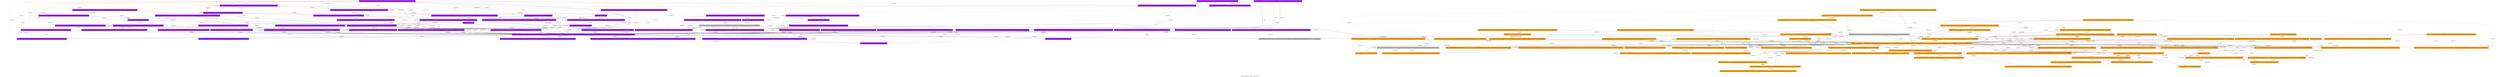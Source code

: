 strict graph "Program Dependency Graph for 'main' function" {
label="Program Dependency Graph for 'main' function";
Node0x55e260539cf0 [fillcolor=purple, label="{  %21 = call i32 @sleep(i32 1), !dbg !113, DBGLOC file ./partitioned/multithreaded/purple/purple_rpc.c line 197 col 9 ENDDBGLOC}", shape="record", side="purple/purple", style=filled];
Node0x55e260539040 [fillcolor=purple, label="{  %18 = getelementptr inbounds \{ i64, i32 \}, \{ i64, i32 \}* %7, i32 0, i32 1, !dbg !111, DBGLOC file ./partitioned/multithreaded/purple/purple_rpc.c line 196 col 19 ENDDBGLOC}", shape="record", side="purple/purple", style=filled];
Node0x55e260539b60 [fillcolor=purple, label="{  %32 = getelementptr inbounds %struct._tag, %struct._tag* %31, i32 0, i32 2, !dbg !124, DBGLOC file ./partitioned/multithreaded/purple/purple_rpc.c line 202 col 22 ENDDBGLOC}", shape="record", side="purple/purple", style=filled];
Node0x55e260538fe0 [fillcolor=purple, label="{  %16 = getelementptr inbounds \{ i64, i32 \}, \{ i64, i32 \}* %7, i32 0, i32 0, !dbg !111, DBGLOC file ./partitioned/multithreaded/purple/purple_rpc.c line 196 col 19 ENDDBGLOC}", shape="record", side="purple/purple", style=filled];
Node0x55e260538b00 [fillcolor=purple, label="{  call void @tag_write(%struct._tag* %3, i32 2, i32 2, i32 1), !dbg !94, DBGLOC file ./partitioned/multithreaded/purple/purple_rpc.c line 175 col 5 ENDDBGLOC}", shape="record", side="purple/purple", style=filled];
Node0x55fbaeed44c0 [fillcolor=orange, label="{  %15 = bitcast %struct._tag* %3 to i8*, !dbg !106, DBGLOC file ./partitioned/multithreaded/orange/orange_rpc.c line 191 col 19 ENDDBGLOC}", shape="record", side="orange/orange", style=filled];
Node0x55fbaeed46a0 [fillcolor=orange, label="{  %32 = getelementptr inbounds %struct._nextrpc_datatype, %struct._nextrpc_datatype* %5, i32 0, i32 1, !dbg !123, DBGLOC file ./partitioned/multithreaded/orange/orange_rpc.c line 210 col 22 ENDDBGLOC}", shape="record", side="orange/orange", style=filled];
Node0x55e260539430 [fillcolor=purple, label="{  br i1 %11, label %22, label %12, !dbg !106, DBGLOC file ./partitioned/multithreaded/purple/purple_rpc.c line 193 col 9 ENDDBGLOC}", shape="record", side="purple/purple", style=filled];
Node0x55fbaeed4f50 [fillcolor=orange, label="{  %33 = load i32, i32* %32, align 1, !dbg !123, DBGLOC file ./partitioned/multithreaded/orange/orange_rpc.c line 210 col 22 ENDDBGLOC}", shape="record", side="orange/orange", style=filled];
Node0x55e260539070 [fillcolor=purple, label="{  store i32 1, i32* @_notify_next_tag.inited, align 4, !dbg !107, DBGLOC file ./partitioned/multithreaded/purple/purple_rpc.c line 194 col 16 ENDDBGLOC}", shape="record", side="purple/purple", style=filled];
Node0x55e260570e20 [fillcolor=purple, label="{GLOBAL_VALUE:@_notify_next_tag.ssocket = internal global i8* null, align 8, !dbg !29, DBGLOC  ENDDBGLOC}", shape="record", side="purple/purple", style=filled];
Node0x55e260539b00 [fillcolor=purple, label="{  %28 = getelementptr inbounds %struct._tag, %struct._tag* %27, i32 0, i32 1, !dbg !120, DBGLOC file ./partitioned/multithreaded/purple/purple_rpc.c line 201 col 22 ENDDBGLOC}", shape="record", side="purple/purple", style=filled];
Node0x55fbaeed4b90 [fillcolor=orange, label="{  store i32 0, i32* %25, align 1, !dbg !115, DBGLOC file ./partitioned/multithreaded/orange/orange_rpc.c line 206 col 12 ENDDBGLOC}", shape="record", side="orange/orange", style=filled];
Node0x55e260538f20 [fillcolor=purple, label="{  %9 = bitcast %struct._okay_datatype* %6 to i8*, !dbg !102, DBGLOC file ./partitioned/multithreaded/purple/purple_rpc.c line 179 col 5 ENDDBGLOC}", shape="record", side="purple/purple", style=filled];
Node0x55fbaeed46d0 [fillcolor=orange, label="{  %36 = getelementptr inbounds %struct._nextrpc_datatype, %struct._nextrpc_datatype* %5, i32 0, i32 2, !dbg !127, DBGLOC file ./partitioned/multithreaded/orange/orange_rpc.c line 211 col 22 ENDDBGLOC}", shape="record", side="orange/orange", style=filled];
Node0x55e260538b90 [fillcolor=purple, label="{  call void @llvm.dbg.declare(metadata %struct._tag* %4, metadata !83, metadata !DIExpression()), !dbg !84, DBGLOC file ./partitioned/multithreaded/purple/purple_rpc.c line 165 col 14 ENDDBGLOC}", shape="record", side="purple/purple", style=filled];
Node0x55e260539750 [fillcolor=purple, label="{  %37 = load i8*, i8** @_notify_next_tag.ssocket, align 8, !dbg !130, DBGLOC file ./partitioned/multithreaded/purple/purple_rpc.c line 211 col 23 ENDDBGLOC}", shape="record", side="purple/purple", style=filled];
Node0x55fbaeed45e0 [fillcolor=orange, label="{  call void @llvm.dbg.declare(metadata %struct._nextrpc_datatype* %5, metadata !81, metadata !DIExpression()), !dbg !104, DBGLOC file ./partitioned/multithreaded/orange/orange_rpc.c line 169 col 22 ENDDBGLOC}", shape="record", side="orange/orange", style=filled];
Node0x55fbaeed4580 [annotation="TAG_NEXTRPC", dbginfo="Name: 5 on line 169 column 5 in file ./partitioned/multithreaded/orange/orange_rpc.c (local)", fillcolor=orange, label="{  %5 = alloca %struct._nextrpc_datatype, align 1, DBGLOC  ENDDBGLOC}", shape="record", side="orange/orange", style=filled];
Node0x55fbaeed4bc0 [fillcolor=orange, label="{  store i32 %29, i32* %31, align 1, !dbg !122, DBGLOC file ./partitioned/multithreaded/orange/orange_rpc.c line 209 col 16 ENDDBGLOC}", shape="record", side="orange/orange", style=filled];
Node0x55fbaeed4520 [fillcolor=orange, label="{  call void @llvm.dbg.declare(metadata %struct._tag* %4, metadata !79, metadata !DIExpression()), !dbg !80, DBGLOC file ./partitioned/multithreaded/orange/orange_rpc.c line 165 col 14 ENDDBGLOC}", shape="record", side="orange/orange", style=filled];
Node0x55e26052e390 [color="blue", fillcolor=purple, label="{FORMAL_OUT: 0 %struct._tag*}", shape="record", side="purple/purple", style=filled];
Node0x55e260538d40 [fillcolor=purple, label="{  %8 = bitcast %struct._nextrpc_datatype* %5 to i8*, !dbg !93, DBGLOC file ./partitioned/multithreaded/purple/purple_rpc.c line 169 col 5 ENDDBGLOC}", shape="record", side="purple/purple", style=filled];
Node0x55fbaeee0be0 [fillcolor=orange, label="{  %31 = getelementptr inbounds %struct._tag, %struct._tag* %30, i32 0, i32 0, !dbg !121, DBGLOC file ./partitioned/multithreaded/orange/orange_rpc.c line 209 col 12 ENDDBGLOC}", shape="record", side="orange/orange", style=filled];
Node0x55fbaeed4610 [fillcolor=orange, label="{  %8 = bitcast %struct._nextrpc_datatype* %5 to i8*, !dbg !89, DBGLOC file ./partitioned/multithreaded/orange/orange_rpc.c line 169 col 5 ENDDBGLOC}", shape="record", side="orange/orange", style=filled];
Node0x55e260538b30 [fillcolor=purple, label="{  %4 = alloca %struct._tag, align 1, DBGLOC  ENDDBGLOC}", shape="record", side="purple/purple", style=filled];
Node0x55e260539010 [fillcolor=purple, label="{  %10 = load i32, i32* @_notify_next_tag.inited, align 4, !dbg !104, DBGLOC file ./partitioned/multithreaded/purple/purple_rpc.c line 193 col 10 ENDDBGLOC}", shape="record", side="purple/purple", style=filled];
Node0x55fbaeee1d90 [color="blue", fillcolor=orange, label="{FORMAL_IN: 0 %struct._tag*}", shape="record", side="orange/orange", style=filled];
Node0x55fbaeed4460 [fillcolor=orange, label="{  call void @tag_write(%struct._tag* %3, i32 2, i32 2, i32 1), !dbg !98, DBGLOC file ./partitioned/multithreaded/orange/orange_rpc.c line 180 col 5 ENDDBGLOC}", shape="record", side="orange/orange", style=filled];
Node0x55e2605710a0 [fillcolor=purple, label="{GLOBAL_VALUE:@_notify_next_tag.psocket = internal global i8* null, align 8, !dbg !26, DBGLOC  ENDDBGLOC}", shape="record", side="purple/purple", style=filled];
Node0x55e2605398d0 [fillcolor=purple, label="{  call void @llvm.memcpy.p0i8.p0i8.i64(i8* align 1 %14, i8* align 1 %15, i64 12, i1 false), !dbg !111, DBGLOC file ./partitioned/multithreaded/purple/purple_rpc.c line 196 col 19 ENDDBGLOC}", shape="record", side="purple/purple", style=filled];
Node0x55e260539690 [fillcolor=purple, label="{  %19 = load i32, i32* %18, align 1, !dbg !111, DBGLOC file ./partitioned/multithreaded/purple/purple_rpc.c line 196 col 19 ENDDBGLOC}", shape="record", side="purple/purple", style=filled];
Node0x55e260538f80 [fillcolor=purple, label="{  %38 = bitcast %struct._okay_datatype* %6 to i8*, !dbg !131, DBGLOC file ./partitioned/multithreaded/purple/purple_rpc.c line 211 col 32 ENDDBGLOC}", shape="record", side="purple/purple", style=filled];
Node0x55e260538e90 [fillcolor=purple, label="{  %36 = bitcast %struct._nextrpc_datatype* %5 to i8*, !dbg !128, DBGLOC file ./partitioned/multithreaded/purple/purple_rpc.c line 210 col 28 ENDDBGLOC}", shape="record", side="purple/purple", style=filled];
Node0x55e2605393d0 [fillcolor=purple, label="{  store i32 %29, i32* %30, align 1, !dbg !122, DBGLOC file ./partitioned/multithreaded/purple/purple_rpc.c line 201 col 13 ENDDBGLOC}", shape="record", side="purple/purple", style=filled];
Node0x55fbaeed4ef0 [fillcolor=orange, label="{  %26 = load i8*, i8** @_handle_nextrpc.psocket, align 8, !dbg !116, DBGLOC file ./partitioned/multithreaded/orange/orange_rpc.c line 207 col 19 ENDDBGLOC}", shape="record", side="orange/orange", style=filled];
Node0x55fbaeed4430 [fillcolor=orange, label="{  call void @llvm.dbg.declare(metadata %struct._tag* %3, metadata !77, metadata !DIExpression()), !dbg !78, DBGLOC file ./partitioned/multithreaded/orange/orange_rpc.c line 164 col 14 ENDDBGLOC}", shape="record", side="orange/orange", style=filled];
Node0x55fbaeeeee90 [fillcolor=orange, label="{GLOBAL_VALUE:@_handle_nextrpc.psocket = internal global i8* null, align 8, !dbg !26, DBGLOC  ENDDBGLOC}", shape="record", side="orange/orange", style=filled];
Node0x55e26053a440 [fillcolor=purple, label="{  ret void, !dbg !133, DBGLOC file ./partitioned/multithreaded/purple/purple_rpc.c line 214 col 1 ENDDBGLOC}", shape="record", side="purple/purple", style=filled];
Node0x55fbaeed4700 [annotation="TAG_OKAY", dbginfo="Name: 6 on line 174 column 5 in file ./partitioned/multithreaded/orange/orange_rpc.c (local)", fillcolor=orange, label="{  %6 = alloca %struct._okay_datatype, align 1, DBGLOC  ENDDBGLOC}", shape="record", side="orange/orange", style=filled];
Node0x55fbaeed4ec0 [fillcolor=orange, label="{  %19 = load i32, i32* %18, align 1, !dbg !106, DBGLOC file ./partitioned/multithreaded/orange/orange_rpc.c line 191 col 19 ENDDBGLOC}", shape="record", side="orange/orange", style=filled];
Node0x55fbaeeec5f0 [fillcolor=orange, label="{  call void @_handle_nextrpc(%struct._tag* %5), !dbg !64, DBGLOC file ./partitioned/multithreaded/orange/orange_rpc.c line 336 col 1 ENDDBGLOC}", shape="record", side="orange/orange", style=filled];
Node0x55fbaeed50c0 [fillcolor=orange, label="{  %13 = call i8* @xdc_pub_socket(), !dbg !104, DBGLOC file ./partitioned/multithreaded/orange/orange_rpc.c line 190 col 19 ENDDBGLOC}", shape="record", side="orange/orange", style=filled];
Node0x55e26052dab0 [fillcolor=purple, label="{  store %struct._tag* %0, %struct._tag** %2, align 8, DBGLOC  ENDDBGLOC}", shape="record", side="purple/purple", style=filled];
Node0x55e2605392b0 [fillcolor=purple, label="{  store i8* %13, i8** @_notify_next_tag.psocket, align 8, !dbg !110, DBGLOC file ./partitioned/multithreaded/purple/purple_rpc.c line 195 col 17 ENDDBGLOC}", shape="record", side="purple/purple", style=filled];
Node0x55e260538980 [fillcolor=purple, label="{  %27 = load %struct._tag*, %struct._tag** %2, align 8, !dbg !119, DBGLOC file ./partitioned/multithreaded/purple/purple_rpc.c line 201 col 15 ENDDBGLOC}", shape="record", side="purple/purple", style=filled];
Node0x55fbaeed4aa0 [fillcolor=orange, label="{  store i8* %13, i8** @_handle_nextrpc.psocket, align 8, !dbg !105, DBGLOC file ./partitioned/multithreaded/orange/orange_rpc.c line 190 col 17 ENDDBGLOC}", shape="record", side="orange/orange", style=filled];
Node0x55fbaeeeb750 [fillcolor=orange, label="{GLOBAL_VALUE:@_handle_nextrpc.inited = internal global i32 0, align 4, !dbg !0, DBGLOC  ENDDBGLOC}", shape="record", side="orange/orange", style=filled];
Node0x55e260538d70 [fillcolor=purple, label="{  %30 = getelementptr inbounds %struct._nextrpc_datatype, %struct._nextrpc_datatype* %5, i32 0, i32 1, !dbg !121, DBGLOC file ./partitioned/multithreaded/purple/purple_rpc.c line 201 col 9 ENDDBGLOC}", shape="record", side="purple/purple", style=filled];
Node0x55fbaeed45b0 [dbginfo="Name: xdc_asyn_send on line 207 column 5 in file ./partitioned/multithreaded/orange/orange_rpc.c (local)", fillcolor="gray", label="{  call void @xdc_asyn_send(i8* %26, i8* %27, %struct._tag* %4), !dbg !118, DBGLOC file ./partitioned/multithreaded/orange/orange_rpc.c line 207 col 5 ENDDBGLOC}", shape="record", side="orange/orange", style="filled"];
Node0x55e2605389b0 [fillcolor=purple, label="{  %23 = load %struct._tag*, %struct._tag** %2, align 8, !dbg !115, DBGLOC file ./partitioned/multithreaded/purple/purple_rpc.c line 200 col 15 ENDDBGLOC}", shape="record", side="purple/purple", style=filled];
Node0x55fbaeee1030 [fillcolor=orange, label="{  %39 = getelementptr inbounds %struct._tag, %struct._tag* %38, i32 0, i32 2, !dbg !129, DBGLOC file ./partitioned/multithreaded/orange/orange_rpc.c line 211 col 12 ENDDBGLOC}", shape="record", side="orange/orange", style=filled];
Node0x55fbaeed48e0 [fillcolor=orange, label="{  store i32 1, i32* @_handle_nextrpc.inited, align 4, !dbg !102, DBGLOC file ./partitioned/multithreaded/orange/orange_rpc.c line 189 col 16 ENDDBGLOC}", shape="record", side="orange/orange", style=filled];
Node0x55fbaeed4790 [fillcolor=orange, label="{  %27 = bitcast %struct._okay_datatype* %6 to i8*, !dbg !117, DBGLOC file ./partitioned/multithreaded/orange/orange_rpc.c line 207 col 28 ENDDBGLOC}", shape="record", side="orange/orange", style=filled];
Node0x55fbaeed4340 [fillcolor=orange, label="{  call void @llvm.dbg.declare(metadata %struct._tag** %2, metadata !75, metadata !DIExpression()), !dbg !76, DBGLOC file ./partitioned/multithreaded/orange/orange_rpc.c line 148 col 32 ENDDBGLOC}", shape="record", side="orange/orange", style=filled];
Node0x55e26053a060 [fillcolor=purple, label="{  br label %22, !dbg !114, DBGLOC file ./partitioned/multithreaded/purple/purple_rpc.c line 198 col 5 ENDDBGLOC}", shape="record", side="purple/purple", style=filled];
Node0x55fbaeed47f0 [fillcolor=orange, label="{  %7 = alloca \{ i64, i32 \}, align 1, DBGLOC  ENDDBGLOC}", shape="record", side="orange/orange", style=filled];
Node0x55e260538da0 [fillcolor=purple, label="{  %26 = getelementptr inbounds %struct._nextrpc_datatype, %struct._nextrpc_datatype* %5, i32 0, i32 0, !dbg !117, DBGLOC file ./partitioned/multithreaded/purple/purple_rpc.c line 200 col 9 ENDDBGLOC}", shape="record", side="purple/purple", style=filled];
Node0x55fbaeee12e0 [fillcolor=orange, label="{\<\<ENTRY\>\> _handle_nextrpc \<\<0x55fbaee8a4d0\> = distinct !DISubprogram(name: \"_handle_nextrpc\", scope: \<0x55fbaee8b900\>, file: \<0x55fbaee8b900\>, line: 148, type: \<0x55fbaee8baf0\>, scopeLine: 148, flags: DIFlagPrototyped, spFlags: DISPFlagDefinition, unit: \<0x55fbaee8a6c8\>, retainedNodes: \<0x55fbaee8a060\>)\>}", shape="record", side="orange/orange", style=filled];
Node0x55fbaeed44f0 [fillcolor=orange, label="{  %4 = alloca %struct._tag, align 1, DBGLOC  ENDDBGLOC}", shape="record", side="orange/orange", style=filled];
Node0x55e2605396f0 [fillcolor=purple, label="{  %33 = load i32, i32* %32, align 1, !dbg !124, DBGLOC file ./partitioned/multithreaded/purple/purple_rpc.c line 202 col 22 ENDDBGLOC}", shape="record", side="purple/purple", style=filled];
Node0x55e260539400 [fillcolor=purple, label="{  store i32 %33, i32* %34, align 1, !dbg !126, DBGLOC file ./partitioned/multithreaded/purple/purple_rpc.c line 202 col 13 ENDDBGLOC}", shape="record", side="purple/purple", style=filled];
Node0x55e260538aa0 [fillcolor=purple, label="{  %3 = alloca %struct._tag, align 1, DBGLOC  ENDDBGLOC}", shape="record", side="purple/purple", style=filled];
Node0x55fbaeed4940 [fillcolor=orange, label="{  call void @llvm.var.annotation(i8* %8, i8* getelementptr inbounds ([12 x i8], [12 x i8]* @.str, i32 0, i32 0), i8* getelementptr inbounds ([48 x i8], [48 x i8]* @.str.1, i32 0, i32 0), i32 169), !dbg !89, DBGLOC file ./partitioned/multithreaded/orange/orange_rpc.c line 169 col 5 ENDDBGLOC}", shape="record", side="orange/orange", style=filled];
Node0x55fbaeee1660 [fillcolor=orange, label="{  ret void, !dbg !131, DBGLOC file ./partitioned/multithreaded/orange/orange_rpc.c line 212 col 1 ENDDBGLOC}", shape="record", side="orange/orange", style=filled];
Node0x55e2605392e0 [fillcolor=purple, label="{  store i8* %20, i8** @_notify_next_tag.ssocket, align 8, !dbg !112, DBGLOC file ./partitioned/multithreaded/purple/purple_rpc.c line 196 col 17 ENDDBGLOC}", shape="record", side="purple/purple", style=filled];
Node0x55fbaeed5090 [fillcolor=orange, label="{  %37 = load i32, i32* %36, align 1, !dbg !127, DBGLOC file ./partitioned/multithreaded/orange/orange_rpc.c line 211 col 22 ENDDBGLOC}", shape="record", side="orange/orange", style=filled];
Node0x55fbaeed4e60 [fillcolor=orange, label="{  %17 = load i64, i64* %16, align 1, !dbg !106, DBGLOC file ./partitioned/multithreaded/orange/orange_rpc.c line 191 col 19 ENDDBGLOC}", shape="record", side="orange/orange", style=filled];
Node0x55e260538d10 [fillcolor=purple, label="{  call void @llvm.dbg.declare(metadata %struct._nextrpc_datatype* %5, metadata !85, metadata !DIExpression()), !dbg !108, DBGLOC file ./partitioned/multithreaded/purple/purple_rpc.c line 169 col 22 ENDDBGLOC}", shape="record", side="purple/purple", style=filled];
Node0x55e260538950 [fillcolor=purple, label="{  call void @llvm.dbg.declare(metadata %struct._tag** %2, metadata !79, metadata !DIExpression()), !dbg !80, DBGLOC file ./partitioned/multithreaded/purple/purple_rpc.c line 148 col 33 ENDDBGLOC}", shape="record", side="purple/purple", style=filled];
Node0x55e2605396c0 [fillcolor=purple, label="{  %29 = load i32, i32* %28, align 1, !dbg !120, DBGLOC file ./partitioned/multithreaded/purple/purple_rpc.c line 201 col 22 ENDDBGLOC}", shape="record", side="purple/purple", style=filled];
Node0x55fbaeed4370 [fillcolor=orange, label="{  %34 = load %struct._tag*, %struct._tag** %2, align 8, !dbg !124, DBGLOC file ./partitioned/multithreaded/orange/orange_rpc.c line 210 col 5 ENDDBGLOC}", shape="record", side="orange/orange", style=filled];
Node0x55e260538b60 [dbginfo="Name: xdc_asyn_send on line 210 column 5 in file ./partitioned/multithreaded/purple/purple_rpc.c (local)", fillcolor="gray", label="{  call void @xdc_asyn_send(i8* %35, i8* %36, %struct._tag* %3), !dbg !129, DBGLOC file ./partitioned/multithreaded/purple/purple_rpc.c line 210 col 5 ENDDBGLOC}", shape="record", side="purple/purple", style="filled"];
Node0x55e260538c20 [fillcolor=purple, label="{  %15 = bitcast %struct._tag* %4 to i8*, !dbg !111, DBGLOC file ./partitioned/multithreaded/purple/purple_rpc.c line 196 col 19 ENDDBGLOC}", shape="record", side="purple/purple", style=filled];
Node0x55e260538bc0 [fillcolor=purple, label="{  call void @tag_write(%struct._tag* %4, i32 1, i32 1, i32 2), !dbg !103, DBGLOC file ./partitioned/multithreaded/purple/purple_rpc.c line 185 col 5 ENDDBGLOC}", shape="record", side="purple/purple", style=filled];
Node0x55e260538f50 [fillcolor=purple, label="{  %7 = alloca \{ i64, i32 \}, align 1, DBGLOC  ENDDBGLOC}", shape="record", side="purple/purple", style=filled];
Node0x55e260527b30 [fillcolor=purple, label="{  %2 = alloca %struct._tag*, align 8, DBGLOC  ENDDBGLOC}", shape="record", side="purple/purple", style=filled];
Node0x55fbaeed4820 [fillcolor=orange, label="{  %14 = bitcast \{ i64, i32 \}* %7 to i8*, !dbg !106, DBGLOC file ./partitioned/multithreaded/orange/orange_rpc.c line 191 col 19 ENDDBGLOC}", shape="record", side="orange/orange", style=filled];
Node0x55fbaeed4850 [fillcolor=orange, label="{  %16 = getelementptr inbounds \{ i64, i32 \}, \{ i64, i32 \}* %7, i32 0, i32 0, !dbg !106, DBGLOC file ./partitioned/multithreaded/orange/orange_rpc.c line 191 col 19 ENDDBGLOC}", shape="record", side="orange/orange", style=filled];
Node0x55fbaeed4ad0 [fillcolor=orange, label="{  store i8* %20, i8** @_handle_nextrpc.ssocket, align 8, !dbg !107, DBGLOC file ./partitioned/multithreaded/orange/orange_rpc.c line 191 col 17 ENDDBGLOC}", shape="record", side="orange/orange", style=filled];
Node0x55fbaeed4c20 [fillcolor=orange, label="{  store i32 %37, i32* %39, align 1, !dbg !130, DBGLOC file ./partitioned/multithreaded/orange/orange_rpc.c line 211 col 16 ENDDBGLOC}", shape="record", side="orange/orange", style=filled];
Node0x55e260538fb0 [fillcolor=purple, label="{  %14 = bitcast \{ i64, i32 \}* %7 to i8*, !dbg !111, DBGLOC file ./partitioned/multithreaded/purple/purple_rpc.c line 196 col 19 ENDDBGLOC}", shape="record", side="purple/purple", style=filled];
Node0x55e260539630 [fillcolor=purple, label="{  %17 = load i64, i64* %16, align 1, !dbg !111, DBGLOC file ./partitioned/multithreaded/purple/purple_rpc.c line 196 col 19 ENDDBGLOC}", shape="record", side="purple/purple", style=filled];
Node0x55e260538ad0 [fillcolor=purple, label="{  call void @llvm.dbg.declare(metadata %struct._tag* %3, metadata !81, metadata !DIExpression()), !dbg !82, DBGLOC file ./partitioned/multithreaded/purple/purple_rpc.c line 164 col 14 ENDDBGLOC}", shape="record", side="purple/purple", style=filled];
Node0x55fbaeed4550 [fillcolor=orange, label="{  call void @tag_write(%struct._tag* %4, i32 1, i32 1, i32 2), !dbg !113, DBGLOC file ./partitioned/multithreaded/orange/orange_rpc.c line 205 col 5 ENDDBGLOC}", shape="record", side="orange/orange", style=filled];
Node0x55fbaeed47c0 [fillcolor=orange, label="{  %25 = getelementptr inbounds %struct._okay_datatype, %struct._okay_datatype* %6, i32 0, i32 0, !dbg !114, DBGLOC file ./partitioned/multithreaded/orange/orange_rpc.c line 206 col 10 ENDDBGLOC}", shape="record", side="orange/orange", style=filled];
Node0x55e260538ef0 [fillcolor=purple, label="{  call void @llvm.dbg.declare(metadata %struct._okay_datatype* %6, metadata !111, metadata !DIExpression()), !dbg !117, DBGLOC file ./partitioned/multithreaded/purple/purple_rpc.c line 179 col 19 ENDDBGLOC}", shape="record", side="purple/purple", style=filled];
Node0x55e260539720 [fillcolor=purple, label="{  %35 = load i8*, i8** @_notify_next_tag.psocket, align 8, !dbg !127, DBGLOC file ./partitioned/multithreaded/purple/purple_rpc.c line 210 col 19 ENDDBGLOC}", shape="record", side="purple/purple", style=filled];
Node0x55fbaeee0980 [fillcolor=orange, label="{  %20 = call i8* @xdc_sub_socket(i64 %17, i32 %19), !dbg !106, DBGLOC file ./partitioned/multithreaded/orange/orange_rpc.c line 191 col 19 ENDDBGLOC}", shape="record", side="orange/orange", style=filled];
Node0x55fbaeed4760 [fillcolor=orange, label="{  %9 = bitcast %struct._okay_datatype* %6 to i8*, !dbg !97, DBGLOC file ./partitioned/multithreaded/orange/orange_rpc.c line 174 col 5 ENDDBGLOC}", shape="record", side="orange/orange", style=filled];
Node0x55fbaeed4490 [dbginfo="Name: xdc_blocking_recv on line 204 column 5 in file ./partitioned/multithreaded/orange/orange_rpc.c (local)", fillcolor="gray", label="{  call void @xdc_blocking_recv(i8* %23, i8* %24, %struct._tag* %3), !dbg !112, DBGLOC file ./partitioned/multithreaded/orange/orange_rpc.c line 204 col 5 ENDDBGLOC}", shape="record", side="orange/orange", style="filled"];
Node0x55fbaeed43a0 [fillcolor=orange, label="{  %30 = load %struct._tag*, %struct._tag** %2, align 8, !dbg !120, DBGLOC file ./partitioned/multithreaded/orange/orange_rpc.c line 209 col 5 ENDDBGLOC}", shape="record", side="orange/orange", style=filled];
Node0x55fbaeed48b0 [fillcolor=orange, label="{  %18 = getelementptr inbounds \{ i64, i32 \}, \{ i64, i32 \}* %7, i32 0, i32 1, !dbg !106, DBGLOC file ./partitioned/multithreaded/orange/orange_rpc.c line 191 col 19 ENDDBGLOC}", shape="record", side="orange/orange", style=filled];
Node0x55e260539130 [fillcolor=purple, label="{  %11 = icmp ne i32 %10, 0, !dbg !104, DBGLOC file ./partitioned/multithreaded/purple/purple_rpc.c line 193 col 10 ENDDBGLOC}", shape="record", side="purple/purple", style=filled];
Node0x55e260538a70 [fillcolor=purple, label="{  %31 = load %struct._tag*, %struct._tag** %2, align 8, !dbg !123, DBGLOC file ./partitioned/multithreaded/purple/purple_rpc.c line 202 col 15 ENDDBGLOC}", shape="record", side="purple/purple", style=filled];
Node0x55fbaeed4e90 [fillcolor=orange, label="{  %23 = load i8*, i8** @_handle_nextrpc.ssocket, align 8, !dbg !110, DBGLOC file ./partitioned/multithreaded/orange/orange_rpc.c line 204 col 23 ENDDBGLOC}", shape="record", side="orange/orange", style=filled];
Node0x55fbaeed4910 [fillcolor=orange, label="{  %11 = icmp ne i32 %10, 0, !dbg !99, DBGLOC file ./partitioned/multithreaded/orange/orange_rpc.c line 188 col 10 ENDDBGLOC}", shape="record", side="orange/orange", style=filled];
Node0x55e260539660 [fillcolor=purple, label="{  %25 = load i32, i32* %24, align 1, !dbg !116, DBGLOC file ./partitioned/multithreaded/purple/purple_rpc.c line 200 col 22 ENDDBGLOC}", shape="record", side="purple/purple", style=filled];
Node0x55e26052e2d0 [color="blue", fillcolor=purple, label="{FORMAL_IN: 0 %struct._tag*}", shape="record", side="purple/purple", style=filled];
Node0x55e26056e1c0 [fillcolor=purple, label="{GLOBAL_VALUE:@_notify_next_tag.inited = internal global i32 0, align 4, !dbg !0, DBGLOC  ENDDBGLOC}", shape="record", side="purple/purple", style=filled];
Node0x55e2605398a0 [fillcolor=purple, label="{  %20 = call i8* @xdc_sub_socket_non_blocking(i64 %17, i32 %19, i32 1000), !dbg !111, DBGLOC file ./partitioned/multithreaded/purple/purple_rpc.c line 196 col 19 ENDDBGLOC}", shape="record", side="purple/purple", style=filled];
Node0x55e260539990 [fillcolor=purple, label="{  %24 = getelementptr inbounds %struct._tag, %struct._tag* %23, i32 0, i32 0, !dbg !116, DBGLOC file ./partitioned/multithreaded/purple/purple_rpc.c line 200 col 22 ENDDBGLOC}", shape="record", side="purple/purple", style=filled];
Node0x55fbaeee1e50 [color="blue", fillcolor=orange, label="{FORMAL_OUT: 0 %struct._tag*}", shape="record", side="orange/orange", style=filled];
Node0x55fbaeed4670 [fillcolor=orange, label="{  %24 = bitcast %struct._nextrpc_datatype* %5 to i8*, !dbg !111, DBGLOC file ./partitioned/multithreaded/orange/orange_rpc.c line 204 col 32 ENDDBGLOC}", shape="record", side="orange/orange", style=filled];
Node0x55fbaeee09b0 [fillcolor=orange, label="{  call void @llvm.memcpy.p0i8.p0i8.i64(i8* align 1 %14, i8* align 1 %15, i64 12, i1 false), !dbg !106, DBGLOC file ./partitioned/multithreaded/orange/orange_rpc.c line 191 col 19 ENDDBGLOC}", shape="record", side="orange/orange", style=filled];
Node0x55e26053a030 [fillcolor=purple, label="{\<\<ENTRY\>\> _notify_next_tag \<\<0x55e2604ce8f0\> = distinct !DISubprogram(name: \"_notify_next_tag\", scope: \<0x55e2604cfd20\>, file: \<0x55e2604cfd20\>, line: 148, type: \<0x55e2604d0350\>, scopeLine: 148, flags: DIFlagPrototyped, spFlags: DISPFlagDefinition, unit: \<0x55e2604cea08\>, retainedNodes: \<0x55e2604c68d0\>)\>}", shape="record", side="purple/purple", style=filled];
Node0x55fbaeed4880 [fillcolor=orange, label="{  %10 = load i32, i32* @_handle_nextrpc.inited, align 4, !dbg !99, DBGLOC file ./partitioned/multithreaded/orange/orange_rpc.c line 188 col 10 ENDDBGLOC}", shape="record", side="orange/orange", style=filled];
Node0x55e260538dd0 [fillcolor=purple, label="{  %34 = getelementptr inbounds %struct._nextrpc_datatype, %struct._nextrpc_datatype* %5, i32 0, i32 2, !dbg !125, DBGLOC file ./partitioned/multithreaded/purple/purple_rpc.c line 202 col 9 ENDDBGLOC}", shape="record", side="purple/purple", style=filled];
Node0x55e260538bf0 [dbginfo="Name: xdc_blocking_recv on line 211 column 5 in file ./partitioned/multithreaded/purple/purple_rpc.c (local)", fillcolor="gray", label="{  call void @xdc_blocking_recv(i8* %37, i8* %38, %struct._tag* %4), !dbg !132, DBGLOC file ./partitioned/multithreaded/purple/purple_rpc.c line 211 col 5 ENDDBGLOC}", shape="record", side="purple/purple", style="filled"];
Node0x55fbaeee0a70 [fillcolor=orange, label="{  %21 = call i32 @sleep(i32 1), !dbg !108, DBGLOC file ./partitioned/multithreaded/orange/orange_rpc.c line 192 col 9 ENDDBGLOC}", shape="record", side="orange/orange", style=filled];
Node0x55e260538ec0 [annotation="TAG_OKAY", dbginfo="Name: 6 on line 179 column 5 in file ./partitioned/multithreaded/purple/purple_rpc.c (local)", fillcolor=purple, label="{  %6 = alloca %struct._okay_datatype, align 1, DBGLOC  ENDDBGLOC}", shape="record", side="purple/purple", style=filled];
Node0x55fbaeed4f20 [fillcolor=orange, label="{  %29 = load i32, i32* %28, align 1, !dbg !119, DBGLOC file ./partitioned/multithreaded/orange/orange_rpc.c line 209 col 22 ENDDBGLOC}", shape="record", side="orange/orange", style=filled];
Node0x55fbaeed43d0 [fillcolor=orange, label="{  %38 = load %struct._tag*, %struct._tag** %2, align 8, !dbg !128, DBGLOC file ./partitioned/multithreaded/orange/orange_rpc.c line 211 col 5 ENDDBGLOC}", shape="record", side="orange/orange", style=filled];
Node0x55fbaeed4310 [fillcolor=orange, label="{  store %struct._tag* %0, %struct._tag** %2, align 8, DBGLOC  ENDDBGLOC}", shape="record", side="orange/orange", style=filled];
Node0x55e260538ce0 [annotation="TAG_NEXTRPC", dbginfo="Name: 5 on line 169 column 5 in file ./partitioned/multithreaded/purple/purple_rpc.c (local)", fillcolor=purple, label="{  %5 = alloca %struct._nextrpc_datatype, align 1, DBGLOC  ENDDBGLOC}", shape="record", side="purple/purple", style=filled];
Node0x55e2605393a0 [fillcolor=purple, label="{  store i32 %25, i32* %26, align 1, !dbg !118, DBGLOC file ./partitioned/multithreaded/purple/purple_rpc.c line 200 col 13 ENDDBGLOC}", shape="record", side="purple/purple", style=filled];
Node0x55fbaeed4730 [fillcolor=orange, label="{  call void @llvm.dbg.declare(metadata %struct._okay_datatype* %6, metadata !106, metadata !DIExpression()), !dbg !112, DBGLOC file ./partitioned/multithreaded/orange/orange_rpc.c line 174 col 19 ENDDBGLOC}", shape="record", side="orange/orange", style=filled];
Node0x55fbaeed4400 [fillcolor=orange, label="{  %3 = alloca %struct._tag, align 1, DBGLOC  ENDDBGLOC}", shape="record", side="orange/orange", style=filled];
Node0x55fbaeed49a0 [fillcolor=orange, label="{  call void @llvm.var.annotation(i8* %9, i8* getelementptr inbounds ([9 x i8], [9 x i8]* @.str.2, i32 0, i32 0), i8* getelementptr inbounds ([48 x i8], [48 x i8]* @.str.1, i32 0, i32 0), i32 174), !dbg !97, DBGLOC file ./partitioned/multithreaded/orange/orange_rpc.c line 174 col 5 ENDDBGLOC}", shape="record", side="orange/orange", style=filled];
Node0x55fbaeed4bf0 [fillcolor=orange, label="{  store i32 %33, i32* %35, align 1, !dbg !126, DBGLOC file ./partitioned/multithreaded/orange/orange_rpc.c line 210 col 16 ENDDBGLOC}", shape="record", side="orange/orange", style=filled];
Node0x55fbaeee0ec0 [fillcolor=orange, label="{  %35 = getelementptr inbounds %struct._tag, %struct._tag* %34, i32 0, i32 1, !dbg !125, DBGLOC file ./partitioned/multithreaded/orange/orange_rpc.c line 210 col 12 ENDDBGLOC}", shape="record", side="orange/orange", style=filled];
Node0x55fbaeed4640 [fillcolor=orange, label="{  %28 = getelementptr inbounds %struct._nextrpc_datatype, %struct._nextrpc_datatype* %5, i32 0, i32 0, !dbg !119, DBGLOC file ./partitioned/multithreaded/orange/orange_rpc.c line 209 col 22 ENDDBGLOC}", shape="record", side="orange/orange", style=filled];
Node0x55e2605391c0 [fillcolor=purple, label="{  call void @llvm.var.annotation(i8* %9, i8* getelementptr inbounds ([9 x i8], [9 x i8]* @.str.2, i32 0, i32 0), i8* getelementptr inbounds ([48 x i8], [48 x i8]* @.str.1, i32 0, i32 0), i32 179), !dbg !102, DBGLOC file ./partitioned/multithreaded/purple/purple_rpc.c line 179 col 5 ENDDBGLOC}", shape="record", side="purple/purple", style=filled];
Node0x55fbaeeeac20 [fillcolor=orange, label="{GLOBAL_VALUE:@_handle_nextrpc.ssocket = internal global i8* null, align 8, !dbg !29, DBGLOC  ENDDBGLOC}", shape="record", side="orange/orange", style=filled];
Node0x55e260539780 [fillcolor=purple, label="{  %13 = call i8* @xdc_pub_socket(), !dbg !109, DBGLOC file ./partitioned/multithreaded/purple/purple_rpc.c line 195 col 19 ENDDBGLOC}", shape="record", side="purple/purple", style=filled];
Node0x55fbaeed42e0 [fillcolor=orange, label="{  %2 = alloca %struct._tag*, align 8, DBGLOC  ENDDBGLOC}", shape="record", side="orange/orange", style=filled];
Node0x55fbaeee1310 [fillcolor=orange, label="{  br label %22, !dbg !109, DBGLOC file ./partitioned/multithreaded/orange/orange_rpc.c line 193 col 5 ENDDBGLOC}", shape="record", side="orange/orange", style=filled];
Node0x55fbaeed4c50 [fillcolor=orange, label="{  br i1 %11, label %22, label %12, !dbg !101, DBGLOC file ./partitioned/multithreaded/orange/orange_rpc.c line 188 col 9 ENDDBGLOC}", shape="record", side="orange/orange", style=filled];
Node0x55e260539160 [fillcolor=purple, label="{  call void @llvm.var.annotation(i8* %8, i8* getelementptr inbounds ([12 x i8], [12 x i8]* @.str, i32 0, i32 0), i8* getelementptr inbounds ([48 x i8], [48 x i8]* @.str.1, i32 0, i32 0), i32 169), !dbg !93, DBGLOC file ./partitioned/multithreaded/purple/purple_rpc.c line 169 col 5 ENDDBGLOC}", shape="record", side="purple/purple", style=filled];
N [pos="0,25!", shape=polygon, side=green, style=invis];
S [pos="0,-25!", shape=polygon, side=orange, style=invis];
Node0x55e260539cf0 -- Node0x55e260539720  [label="{D_general}", style="dotted"];
Node0x55e260539cf0 -- Node0x55e260539750  [label="{D_general}", style="dotted"];
Node0x55e260539cf0 -- Node0x55e26053a030  [label="{CONTROL}"];
Node0x55e260539cf0 -- N  [style=invis];
Node0x55e260539040 -- Node0x55e260538f50  [label="{DEF_USE}", style="dotted"];
Node0x55e260539040 -- Node0x55e260539690  [label="{DATA_READ}", style="dotted"];
Node0x55e260539040 -- Node0x55e26053a030  [label="{CONTROL}"];
Node0x55e260539040 -- N  [style=invis];
Node0x55e260539b60 -- Node0x55e260538a70  [label="{DEF_USE}", style="dotted"];
Node0x55e260539b60 -- Node0x55e2605396f0  [label="{DATA_READ}", style="dotted"];
Node0x55e260539b60 -- Node0x55e26053a030  [label="{CONTROL}"];
Node0x55e260539b60 -- N  [style=invis];
Node0x55e260538fe0 -- Node0x55e260538f50  [label="{DEF_USE}", style="dotted"];
Node0x55e260538fe0 -- Node0x55e260539630  [label="{DATA_READ}", style="dotted"];
Node0x55e260538fe0 -- Node0x55e26053a030  [label="{CONTROL}"];
Node0x55e260538fe0 -- N  [style=invis];
Node0x55e260538b00 -- Node0x55e260538aa0  [label="{DEF_USE}", style="dotted"];
Node0x55e260538b00 -- Node0x55e26053a030  [label="{CONTROL}"];
Node0x55e260538b00 -- N  [style=invis];
Node0x55fbaeed44c0 -- Node0x55fbaeed4400  [color="red", label="{D_ALIAS}", penwidth="2.0", style="dotted"];
Node0x55fbaeed44c0 -- Node0x55fbaeee09b0  [label="{DEF_USE}", style="dotted"];
Node0x55fbaeed44c0 -- Node0x55fbaeee12e0  [label="{CONTROL}"];
Node0x55fbaeed44c0 -- S  [style=invis];
Node0x55fbaeed46a0 -- Node0x55fbaeed4580  [label="{DEF_USE}", style="dotted"];
Node0x55fbaeed46a0 -- Node0x55fbaeed4f50  [label="{DATA_READ}", style="dotted"];
Node0x55fbaeed46a0 -- Node0x55fbaeee12e0  [label="{CONTROL}"];
Node0x55fbaeed46a0 -- S  [style=invis];
Node0x55e260539430 -- Node0x55e260539130  [label="{DEF_USE}", style="dotted"];
Node0x55e260539430 -- Node0x55e26053a030  [label="{CONTROL}"];
Node0x55e260539430 -- N  [style=invis];
Node0x55fbaeed4f50 -- Node0x55fbaeed48e0  [color="red", label="{D_ALIAS}", penwidth="2.0", style="dotted"];
Node0x55fbaeed4f50 -- Node0x55fbaeee0a70  [label="{D_general}", style="dotted"];
Node0x55fbaeed4f50 -- Node0x55fbaeed4460  [label="{D_general}", style="dotted"];
Node0x55fbaeed4f50 -- Node0x55fbaeed4bf0  [label="{DEF_USE}", style="dotted"];
Node0x55fbaeed4f50 -- Node0x55fbaeee12e0  [label="{CONTROL}"];
Node0x55fbaeed4f50 -- S  [style=invis];
Node0x55e260539070 -- Node0x55e26052dab0  [color="red", label="{D_ALIAS}", penwidth="2.0", style="dotted"];
Node0x55e260539070 -- Node0x55e2605389b0  [color="red", label="{D_ALIAS}", penwidth="2.0", style="dotted"];
Node0x55e260539070 -- Node0x55e260538980  [color="red", label="{D_ALIAS}", penwidth="2.0", style="dotted"];
Node0x55e260539070 -- Node0x55e260538a70  [color="red", label="{D_ALIAS}", penwidth="2.0", style="dotted"];
Node0x55e260539070 -- Node0x55e260539010  [color="red", label="{D_ALIAS}", penwidth="2.0", style="dotted"];
Node0x55e260539070 -- Node0x55e260539630  [color="red", label="{D_ALIAS}", penwidth="2.0", style="dotted"];
Node0x55e260539070 -- Node0x55e260539690  [color="red", label="{D_ALIAS}", penwidth="2.0", style="dotted"];
Node0x55e260539070 -- Node0x55e260539660  [color="red", label="{D_ALIAS}", penwidth="2.0", style="dotted"];
Node0x55e260539070 -- Node0x55e2605396c0  [color="red", label="{D_ALIAS}", penwidth="2.0", style="dotted"];
Node0x55e260539070 -- Node0x55e2605396f0  [color="red", label="{D_ALIAS}", penwidth="2.0", style="dotted"];
Node0x55e260539070 -- Node0x55e260539720  [color="red", label="{D_ALIAS}", penwidth="2.0", style="dotted"];
Node0x55e260539070 -- Node0x55e260539750  [color="red", label="{D_ALIAS}", penwidth="2.0", style="dotted"];
Node0x55e260539070 -- Node0x55e2605392b0  [color="red", label="{D_ALIAS}", penwidth="2.0", style="dotted"];
Node0x55e260539070 -- Node0x55e2605392e0  [color="red", label="{D_ALIAS}", penwidth="2.0", style="dotted"];
Node0x55e260539070 -- Node0x55e2605393a0  [color="red", label="{D_ALIAS}", penwidth="2.0", style="dotted"];
Node0x55e260539070 -- Node0x55e2605393d0  [color="red", label="{D_ALIAS}", penwidth="2.0", style="dotted"];
Node0x55e260539070 -- Node0x55e260539400  [color="red", label="{D_ALIAS}", penwidth="2.0", style="dotted"];
Node0x55e260539070 -- Node0x55e26053a030  [label="{CONTROL}"];
Node0x55e260539070 -- Node0x55e26056e1c0  [label="{GLOBAL_DEP}", style="dotted"];
Node0x55e260539070 -- N  [style=invis];
Node0x55e260570e20 -- Node0x55e26053a030  [label="{SCOPE}"];
Node0x55e260570e20 -- Node0x55e260539750  [label="{GLOBAL_DEP}", style="dotted"];
Node0x55e260570e20 -- Node0x55e2605392e0  [label="{GLOBAL_DEP}", style="dotted"];
Node0x55e260570e20 -- N  [style=invis];
Node0x55e260539b00 -- Node0x55e260538980  [label="{DEF_USE}", style="dotted"];
Node0x55e260539b00 -- Node0x55e2605396c0  [label="{DATA_READ}", style="dotted"];
Node0x55e260539b00 -- Node0x55e26053a030  [label="{CONTROL}"];
Node0x55e260539b00 -- N  [style=invis];
Node0x55fbaeed4b90 -- Node0x55fbaeed47c0  [label="{DEF_USE}", style="dotted"];
Node0x55fbaeed4b90 -- Node0x55fbaeed4880  [color="red", label="{D_ALIAS}", penwidth="2.0", style="dotted"];
Node0x55fbaeed4b90 -- Node0x55fbaeed48e0  [color="red", label="{D_ALIAS}", penwidth="2.0", style="dotted"];
Node0x55fbaeed4b90 -- Node0x55fbaeee12e0  [label="{CONTROL}"];
Node0x55fbaeed4b90 -- S  [style=invis];
Node0x55e260538f20 -- Node0x55e260538ec0  [color="red", label="{D_ALIAS}", penwidth="2.0", style="dotted"];
Node0x55e260538f20 -- Node0x55e2605391c0  [label="{DEF_USE}", style="dotted"];
Node0x55e260538f20 -- Node0x55e26053a030  [label="{CONTROL}"];
Node0x55e260538f20 -- N  [style=invis];
Node0x55fbaeed46d0 -- Node0x55fbaeed4580  [label="{DEF_USE}", style="dotted"];
Node0x55fbaeed46d0 -- Node0x55fbaeed5090  [label="{DATA_READ}", style="dotted"];
Node0x55fbaeed46d0 -- Node0x55fbaeee12e0  [label="{CONTROL}"];
Node0x55fbaeed46d0 -- S  [style=invis];
Node0x55e260538b90 -- Node0x55e260538b30  [label="{DEF_USE}", style="dotted"];
Node0x55e260538b90 -- Node0x55e26053a030  [label="{CONTROL}"];
Node0x55e260538b90 -- N  [style=invis];
Node0x55e260539750 -- Node0x55e2605392b0  [color="red", label="{D_ALIAS}", penwidth="2.0", style="dotted"];
Node0x55e260539750 -- Node0x55e2605392e0  [color="red", label="{D_ALIAS}", penwidth="2.0", style="dotted"];
Node0x55e260539750 -- Node0x55e260538bc0  [label="{D_general}", style="dotted"];
Node0x55e260539750 -- Node0x55e260538bf0  [label="{DEF_USE}", style="dotted"];
Node0x55e260539750 -- Node0x55e26053a030  [label="{CONTROL}"];
Node0x55fbaeed45e0 -- Node0x55fbaeed4580  [label="{DEF_USE}", style="dotted"];
Node0x55fbaeed45e0 -- Node0x55fbaeee12e0  [label="{CONTROL}"];
Node0x55fbaeed45e0 -- S  [style=invis];
Node0x55fbaeed4580 -- Node0x55fbaeed4610  [color="red", label="{D_ALIAS}", penwidth="2.0", style="dotted"];
Node0x55fbaeed4580 -- Node0x55fbaeed4670  [color="red", label="{D_ALIAS}", penwidth="2.0", style="dotted"];
Node0x55fbaeed4580 -- Node0x55fbaeed4640  [label="{DEF_USE}", style="dotted"];
Node0x55fbaeed4580 -- Node0x55fbaeee12e0  [label="{CONTROL}"];
Node0x55fbaeed4580 -- S  [style=invis];
Node0x55fbaeed4bc0 -- Node0x55fbaeed4880  [color="red", label="{D_ALIAS}", penwidth="2.0", style="dotted"];
Node0x55fbaeed4bc0 -- Node0x55fbaeed48e0  [color="red", label="{D_ALIAS}", penwidth="2.0", style="dotted"];
Node0x55fbaeed4bc0 -- Node0x55fbaeed4aa0  [color="red", label="{D_ALIAS}", penwidth="2.0", style="dotted"];
Node0x55fbaeed4bc0 -- Node0x55fbaeed4ad0  [color="red", label="{D_ALIAS}", penwidth="2.0", style="dotted"];
Node0x55fbaeed4bc0 -- Node0x55fbaeed4e90  [color="red", label="{D_ALIAS}", penwidth="2.0", style="dotted"];
Node0x55fbaeed4bc0 -- Node0x55fbaeed4ef0  [color="red", label="{D_ALIAS}", penwidth="2.0", style="dotted"];
Node0x55fbaeed4bc0 -- Node0x55fbaeed4bf0  [color="red", label="{D_ALIAS}", penwidth="2.0", style="dotted"];
Node0x55fbaeed4bc0 -- Node0x55fbaeed4c20  [color="red", label="{D_ALIAS}", penwidth="2.0", style="dotted"];
Node0x55fbaeed4bc0 -- Node0x55fbaeed4f20  [label="{DEF_USE}", style="dotted"];
Node0x55fbaeed4bc0 -- Node0x55fbaeee0be0  [label="{DEF_USE}", style="dotted"];
Node0x55fbaeed4bc0 -- Node0x55fbaeee12e0  [label="{CONTROL}"];
Node0x55fbaeed4bc0 -- S  [style=invis];
Node0x55fbaeed4520 -- Node0x55fbaeed44f0  [label="{DEF_USE}", style="dotted"];
Node0x55fbaeed4520 -- Node0x55fbaeee12e0  [label="{CONTROL}"];
Node0x55fbaeed4520 -- S  [style=invis];
Node0x55e26052e390 -- Node0x55e2605389b0  [label="{D_general}", style="dotted"];
Node0x55e26052e390 -- Node0x55e260538980  [label="{D_general}", style="dotted"];
Node0x55e26052e390 -- Node0x55e260538a70  [label="{D_general}", style="dotted"];
Node0x55e26052e390 -- Node0x55e26053a030  [color="blue", label="{PARAMETER}", style="dashed"];
Node0x55e26052e390 -- Node0x55e26052e2d0  [color="blue", label="{PARAMETER}", style="dashed"];
Node0x55e26052e390 -- N  [style=invis];
Node0x55e260538d40 -- Node0x55e260538ce0  [color="red", label="{D_ALIAS}", penwidth="2.0", style="dotted"];
Node0x55e260538d40 -- Node0x55e260539160  [label="{DEF_USE}", style="dotted"];
Node0x55e260538d40 -- Node0x55e26053a030  [label="{CONTROL}"];
Node0x55e260538d40 -- N  [style=invis];
Node0x55fbaeee0be0 -- Node0x55fbaeed43a0  [label="{DEF_USE}", style="dotted"];
Node0x55fbaeee0be0 -- Node0x55fbaeee12e0  [label="{CONTROL}"];
Node0x55fbaeee0be0 -- S  [style=invis];
Node0x55fbaeed4610 -- Node0x55fbaeed4940  [label="{DEF_USE}", style="dotted"];
Node0x55fbaeed4610 -- Node0x55fbaeee12e0  [label="{CONTROL}"];
Node0x55fbaeed4610 -- S  [style=invis];
Node0x55e260538b30 -- Node0x55e260538bc0  [label="{DEF_USE}", style="dotted"];
Node0x55e260538b30 -- Node0x55e260538c20  [color="red", label="{D_ALIAS}", penwidth="2.0", style="dotted"];
Node0x55e260538b30 -- Node0x55e260538bf0  [label="{DEF_USE}", style="dotted"];
Node0x55e260538b30 -- Node0x55e26053a030  [label="{CONTROL}"];
Node0x55e260539010 -- Node0x55e26052dab0  [color="red", label="{D_ALIAS}", penwidth="2.0", style="dotted"];
Node0x55e260539010 -- Node0x55e260539130  [label="{DEF_USE}", style="dotted"];
Node0x55e260539010 -- Node0x55e2605392b0  [color="red", label="{D_ALIAS}", penwidth="2.0", style="dotted"];
Node0x55e260539010 -- Node0x55e2605392e0  [color="red", label="{D_ALIAS}", penwidth="2.0", style="dotted"];
Node0x55e260539010 -- Node0x55e2605393a0  [color="red", label="{D_ALIAS}", penwidth="2.0", style="dotted"];
Node0x55e260539010 -- Node0x55e2605393d0  [color="red", label="{D_ALIAS}", penwidth="2.0", style="dotted"];
Node0x55e260539010 -- Node0x55e260539400  [color="red", label="{D_ALIAS}", penwidth="2.0", style="dotted"];
Node0x55e260539010 -- Node0x55e26053a030  [label="{CONTROL}"];
Node0x55e260539010 -- Node0x55e26056e1c0  [label="{GLOBAL_DEP}", style="dotted"];
Node0x55e260539010 -- N  [style=invis];
Node0x55fbaeee1d90 -- Node0x55fbaeee12e0  [color="blue", label="{PARAMETER}", style="dashed"];
Node0x55fbaeee1d90 -- Node0x55fbaeee1e50  [color="blue", label="{PARAMETER}", style="dashed"];
Node0x55fbaeee1d90 -- Node0x55fbaeed4310  [label="{D_general}", style="dotted"];
Node0x55fbaeee1d90 -- S  [style=invis];
Node0x55fbaeed4460 -- Node0x55fbaeed4400  [label="{DEF_USE}", style="dotted"];
Node0x55fbaeed4460 -- Node0x55fbaeed4e90  [label="{D_general}", style="dotted"];
Node0x55fbaeed4460 -- Node0x55fbaeed4ef0  [label="{D_general}", style="dotted"];
Node0x55fbaeed4460 -- Node0x55fbaeed4f20  [label="{D_general}", style="dotted"];
Node0x55fbaeed4460 -- Node0x55fbaeed5090  [label="{D_general}", style="dotted"];
Node0x55fbaeed4460 -- Node0x55fbaeee12e0  [label="{CONTROL}"];
Node0x55fbaeed4460 -- S  [style=invis];
Node0x55e2605710a0 -- Node0x55e26053a030  [label="{SCOPE}"];
Node0x55e2605710a0 -- Node0x55e260539720  [label="{GLOBAL_DEP}", style="dotted"];
Node0x55e2605710a0 -- Node0x55e2605392b0  [label="{GLOBAL_DEP}", style="dotted"];
Node0x55e2605710a0 -- N  [style=invis];
Node0x55e2605398d0 -- Node0x55e260538c20  [label="{DEF_USE}", style="dotted"];
Node0x55e2605398d0 -- Node0x55e260538fb0  [label="{DEF_USE}", style="dotted"];
Node0x55e2605398d0 -- Node0x55e26053a030  [label="{CONTROL}"];
Node0x55e2605398d0 -- N  [style=invis];
Node0x55e260539690 -- Node0x55e260538f50  [label="{D_general}", style="dotted"];
Node0x55e260539690 -- Node0x55e2605398a0  [label="{DEF_USE}", style="dotted"];
Node0x55e260539690 -- Node0x55e26053a030  [label="{CONTROL}"];
Node0x55e260539690 -- N  [style=invis];
Node0x55e260538f80 -- Node0x55e260538ec0  [color="red", label="{D_ALIAS}", penwidth="2.0", style="dotted"];
Node0x55e260538f80 -- Node0x55e260538bf0  [label="{DEF_USE}", style="dotted"];
Node0x55e260538f80 -- Node0x55e26053a030  [label="{CONTROL}"];
Node0x55e260538e90 -- Node0x55e260538ce0  [color="red", label="{D_ALIAS}", penwidth="2.0", style="dotted"];
Node0x55e260538e90 -- Node0x55e260538b60  [label="{DEF_USE}", style="dotted"];
Node0x55e260538e90 -- Node0x55e26053a030  [label="{CONTROL}"];
Node0x55e2605393d0 -- Node0x55e260538d70  [label="{DEF_USE}", style="dotted"];
Node0x55e2605393d0 -- Node0x55e2605393a0  [color="red", label="{D_ALIAS}", penwidth="2.0", style="dotted"];
Node0x55e2605393d0 -- Node0x55e260539400  [color="red", label="{D_ALIAS}", penwidth="2.0", style="dotted"];
Node0x55e2605393d0 -- Node0x55e2605396c0  [label="{DEF_USE}", style="dotted"];
Node0x55e2605393d0 -- Node0x55e26053a030  [label="{CONTROL}"];
Node0x55e2605393d0 -- N  [style=invis];
Node0x55fbaeed4ef0 -- Node0x55fbaeed48e0  [color="red", label="{D_ALIAS}", penwidth="2.0", style="dotted"];
Node0x55fbaeed4ef0 -- Node0x55fbaeed4aa0  [color="red", label="{D_ALIAS}", penwidth="2.0", style="dotted"];
Node0x55fbaeed4ef0 -- Node0x55fbaeed4ad0  [color="red", label="{D_ALIAS}", penwidth="2.0", style="dotted"];
Node0x55fbaeed4ef0 -- Node0x55fbaeed4bf0  [color="red", label="{D_ALIAS}", penwidth="2.0", style="dotted"];
Node0x55fbaeed4ef0 -- Node0x55fbaeed4c20  [color="red", label="{D_ALIAS}", penwidth="2.0", style="dotted"];
Node0x55fbaeed4ef0 -- Node0x55fbaeee0a70  [label="{D_general}", style="dotted"];
Node0x55fbaeed4ef0 -- Node0x55fbaeed45b0  [label="{DEF_USE}", style="dotted"];
Node0x55fbaeed4ef0 -- Node0x55fbaeee12e0  [label="{CONTROL}"];
Node0x55fbaeed4ef0 -- Node0x55fbaeeeee90  [label="{GLOBAL_DEP}", style="dotted"];
Node0x55fbaeed4430 -- Node0x55fbaeed4400  [label="{DEF_USE}", style="dotted"];
Node0x55fbaeed4430 -- Node0x55fbaeee12e0  [label="{CONTROL}"];
Node0x55fbaeed4430 -- S  [style=invis];
Node0x55fbaeeeee90 -- Node0x55fbaeee12e0  [label="{SCOPE}"];
Node0x55fbaeeeee90 -- Node0x55fbaeed4aa0  [label="{GLOBAL_DEP}", style="dotted"];
Node0x55fbaeeeee90 -- S  [style=invis];
Node0x55e26053a440 -- Node0x55e26053a030  [label="{CONTROL}"];
Node0x55e26053a440 -- N  [style=invis];
Node0x55fbaeed4700 -- Node0x55fbaeed4730  [label="{DEF_USE}", style="dotted"];
Node0x55fbaeed4700 -- Node0x55fbaeed4760  [color="red", label="{D_ALIAS}", penwidth="2.0", style="dotted"];
Node0x55fbaeed4700 -- Node0x55fbaeed47c0  [label="{DEF_USE}", style="dotted"];
Node0x55fbaeed4700 -- Node0x55fbaeed4790  [color="red", label="{D_ALIAS}", penwidth="2.0", style="dotted"];
Node0x55fbaeed4700 -- Node0x55fbaeee12e0  [label="{CONTROL}"];
Node0x55fbaeed4700 -- S  [style=invis];
Node0x55fbaeed4ec0 -- Node0x55fbaeed48b0  [label="{DATA_READ}", style="dotted"];
Node0x55fbaeed4ec0 -- Node0x55fbaeed48e0  [color="red", label="{D_ALIAS}", penwidth="2.0", style="dotted"];
Node0x55fbaeed4ec0 -- Node0x55fbaeed47f0  [label="{D_general}", style="dotted"];
Node0x55fbaeed4ec0 -- Node0x55fbaeee0980  [label="{DEF_USE}", style="dotted"];
Node0x55fbaeed4ec0 -- Node0x55fbaeee12e0  [label="{CONTROL}"];
Node0x55fbaeed4ec0 -- S  [style=invis];
Node0x55fbaeeec5f0 -- Node0x55fbaeee1660  [label="{D_general}", style="dotted"];
Node0x55fbaeeec5f0 -- Node0x55fbaeee12e0  [label="{CONTROL}"];
Node0x55fbaeeec5f0 -- S  [style=invis];
Node0x55fbaeed50c0 -- Node0x55fbaeed4aa0  [label="{DEF_USE}", style="dotted"];
Node0x55fbaeed50c0 -- Node0x55fbaeee12e0  [label="{CONTROL}"];
Node0x55fbaeed50c0 -- S  [style=invis];
Node0x55e26052dab0 -- Node0x55e260527b30  [label="{DEF_USE}", style="dotted"];
Node0x55e26052dab0 -- Node0x55e2605389b0  [label="{RAW}", style="dotted"];
Node0x55e26052dab0 -- Node0x55e260538980  [label="{RAW}", style="dotted"];
Node0x55e26052dab0 -- Node0x55e260538a70  [label="{RAW}", style="dotted"];
Node0x55e26052dab0 -- Node0x55e26053a030  [label="{CONTROL}"];
Node0x55e26052dab0 -- Node0x55e26052e2d0  [label="{D_general}", style="dotted"];
Node0x55e26052dab0 -- N  [style=invis];
Node0x55e2605392b0 -- Node0x55e260539660  [color="red", label="{D_ALIAS}", penwidth="2.0", style="dotted"];
Node0x55e2605392b0 -- Node0x55e2605396c0  [color="red", label="{D_ALIAS}", penwidth="2.0", style="dotted"];
Node0x55e2605392b0 -- Node0x55e2605396f0  [color="red", label="{D_ALIAS}", penwidth="2.0", style="dotted"];
Node0x55e2605392b0 -- Node0x55e260539720  [color="red", label="{D_ALIAS}", penwidth="2.0", style="dotted"];
Node0x55e2605392b0 -- Node0x55e2605392e0  [color="red", label="{D_ALIAS}", penwidth="2.0", style="dotted"];
Node0x55e2605392b0 -- Node0x55e260539780  [label="{DEF_USE}", style="dotted"];
Node0x55e2605392b0 -- Node0x55e26053a030  [label="{CONTROL}"];
Node0x55e2605392b0 -- N  [style=invis];
Node0x55e260538980 -- Node0x55e260527b30  [label="{DATA_READ}", style="dotted"];
Node0x55e260538980 -- Node0x55e26053a030  [label="{CONTROL}"];
Node0x55e260538980 -- N  [style=invis];
Node0x55fbaeed4aa0 -- Node0x55fbaeed4880  [color="red", label="{D_ALIAS}", penwidth="2.0", style="dotted"];
Node0x55fbaeed4aa0 -- Node0x55fbaeed48e0  [color="red", label="{D_ALIAS}", penwidth="2.0", style="dotted"];
Node0x55fbaeed4aa0 -- Node0x55fbaeed4e90  [color="red", label="{D_ALIAS}", penwidth="2.0", style="dotted"];
Node0x55fbaeed4aa0 -- Node0x55fbaeed4ad0  [color="red", label="{D_ALIAS}", penwidth="2.0", style="dotted"];
Node0x55fbaeed4aa0 -- Node0x55fbaeed4bf0  [color="red", label="{D_ALIAS}", penwidth="2.0", style="dotted"];
Node0x55fbaeed4aa0 -- Node0x55fbaeed4c20  [color="red", label="{D_ALIAS}", penwidth="2.0", style="dotted"];
Node0x55fbaeed4aa0 -- Node0x55fbaeee12e0  [label="{CONTROL}"];
Node0x55fbaeed4aa0 -- S  [style=invis];
Node0x55fbaeeeb750 -- Node0x55fbaeee12e0  [label="{SCOPE}"];
Node0x55fbaeeeb750 -- Node0x55fbaeed48e0  [label="{GLOBAL_DEP}", style="dotted"];
Node0x55fbaeeeb750 -- Node0x55fbaeed4880  [label="{GLOBAL_DEP}", style="dotted"];
Node0x55fbaeeeb750 -- S  [style=invis];
Node0x55e260538d70 -- Node0x55e260538ce0  [label="{DEF_USE}", style="dotted"];
Node0x55e260538d70 -- Node0x55e26053a030  [label="{CONTROL}"];
Node0x55e260538d70 -- N  [style=invis];
Node0x55fbaeed45b0 -- Node0x55fbaeed44f0  [label="{DEF_USE}", style="dotted"];
Node0x55fbaeed45b0 -- Node0x55e260538bf0  [label="{CROSSDOMAIN}"];
Node0x55fbaeed45b0 -- Node0x55fbaeed4790  [label="{DEF_USE}", style="dotted"];
Node0x55fbaeed45b0 -- Node0x55fbaeee12e0  [label="{CONTROL}"];
Node0x55e2605389b0 -- Node0x55e260527b30  [label="{DATA_READ}", style="dotted"];
Node0x55e2605389b0 -- Node0x55e260539990  [label="{DEF_USE}", style="dotted"];
Node0x55e2605389b0 -- Node0x55e26053a030  [label="{CONTROL}"];
Node0x55e2605389b0 -- N  [style=invis];
Node0x55fbaeee1030 -- Node0x55fbaeed43d0  [label="{DEF_USE}", style="dotted"];
Node0x55fbaeee1030 -- Node0x55fbaeed4c20  [label="{DEF_USE}", style="dotted"];
Node0x55fbaeee1030 -- Node0x55fbaeee12e0  [label="{CONTROL}"];
Node0x55fbaeee1030 -- S  [style=invis];
Node0x55fbaeed48e0 -- Node0x55fbaeed4310  [color="red", label="{D_ALIAS}", penwidth="2.0", style="dotted"];
Node0x55fbaeed48e0 -- Node0x55fbaeed43a0  [color="red", label="{D_ALIAS}", penwidth="2.0", style="dotted"];
Node0x55fbaeed48e0 -- Node0x55fbaeed4370  [color="red", label="{D_ALIAS}", penwidth="2.0", style="dotted"];
Node0x55fbaeed48e0 -- Node0x55fbaeed43d0  [color="red", label="{D_ALIAS}", penwidth="2.0", style="dotted"];
Node0x55fbaeed48e0 -- Node0x55fbaeed4880  [color="red", label="{D_ALIAS}", penwidth="2.0", style="dotted"];
Node0x55fbaeed48e0 -- Node0x55fbaeed4e60  [color="red", label="{D_ALIAS}", penwidth="2.0", style="dotted"];
Node0x55fbaeed48e0 -- Node0x55fbaeed4e90  [color="red", label="{D_ALIAS}", penwidth="2.0", style="dotted"];
Node0x55fbaeed48e0 -- Node0x55fbaeed4f20  [color="red", label="{D_ALIAS}", penwidth="2.0", style="dotted"];
Node0x55fbaeed48e0 -- Node0x55fbaeed5090  [color="red", label="{D_ALIAS}", penwidth="2.0", style="dotted"];
Node0x55fbaeed48e0 -- Node0x55fbaeed4ad0  [color="red", label="{D_ALIAS}", penwidth="2.0", style="dotted"];
Node0x55fbaeed48e0 -- Node0x55fbaeed4bf0  [color="red", label="{D_ALIAS}", penwidth="2.0", style="dotted"];
Node0x55fbaeed48e0 -- Node0x55fbaeed4c20  [color="red", label="{D_ALIAS}", penwidth="2.0", style="dotted"];
Node0x55fbaeed48e0 -- Node0x55fbaeee12e0  [label="{CONTROL}"];
Node0x55fbaeed48e0 -- S  [style=invis];
Node0x55fbaeed4790 -- Node0x55fbaeee12e0  [label="{CONTROL}"];
Node0x55fbaeed4340 -- Node0x55fbaeed42e0  [label="{DEF_USE}", style="dotted"];
Node0x55fbaeed4340 -- Node0x55fbaeee12e0  [label="{CONTROL}"];
Node0x55fbaeed4340 -- S  [style=invis];
Node0x55e26053a060 -- Node0x55e26053a030  [label="{CONTROL}"];
Node0x55e26053a060 -- N  [style=invis];
Node0x55fbaeed47f0 -- Node0x55fbaeed4820  [color="red", label="{D_ALIAS}", penwidth="2.0", style="dotted"];
Node0x55fbaeed47f0 -- Node0x55fbaeed4850  [label="{DEF_USE}", style="dotted"];
Node0x55fbaeed47f0 -- Node0x55fbaeed48b0  [label="{DEF_USE}", style="dotted"];
Node0x55fbaeed47f0 -- Node0x55fbaeed4e60  [label="{D_general}", style="dotted"];
Node0x55fbaeed47f0 -- Node0x55fbaeee12e0  [label="{CONTROL}"];
Node0x55fbaeed47f0 -- S  [style=invis];
Node0x55e260538da0 -- Node0x55e260538ce0  [label="{DEF_USE}", style="dotted"];
Node0x55e260538da0 -- Node0x55e2605393a0  [label="{DEF_USE}", style="dotted"];
Node0x55e260538da0 -- Node0x55e26053a030  [label="{CONTROL}"];
Node0x55e260538da0 -- N  [style=invis];
Node0x55fbaeee12e0 -- Node0x55fbaeed42e0  [label="{CONTROL}"];
Node0x55fbaeee12e0 -- Node0x55fbaeed4400  [label="{CONTROL}"];
Node0x55fbaeee12e0 -- Node0x55fbaeed44f0  [label="{CONTROL}"];
Node0x55fbaeee12e0 -- Node0x55fbaeed4310  [label="{CONTROL}"];
Node0x55fbaeee12e0 -- Node0x55fbaeed4940  [label="{CONTROL}"];
Node0x55fbaeee12e0 -- Node0x55fbaeed4730  [label="{CONTROL}"];
Node0x55fbaeee12e0 -- Node0x55fbaeed4760  [label="{CONTROL}"];
Node0x55fbaeee12e0 -- Node0x55fbaeed49a0  [label="{CONTROL}"];
Node0x55fbaeee12e0 -- Node0x55fbaeed4880  [label="{CONTROL}"];
Node0x55fbaeee12e0 -- Node0x55fbaeed4910  [label="{CONTROL}"];
Node0x55fbaeee12e0 -- Node0x55fbaeed4c50  [label="{CONTROL}"];
Node0x55fbaeee12e0 -- Node0x55fbaeed4820  [label="{CONTROL}"];
Node0x55fbaeee12e0 -- Node0x55fbaeee09b0  [label="{CONTROL}"];
Node0x55fbaeee12e0 -- Node0x55fbaeed4850  [label="{CONTROL}"];
Node0x55fbaeee12e0 -- Node0x55fbaeed4e60  [label="{CONTROL}"];
Node0x55fbaeee12e0 -- Node0x55fbaeed48b0  [label="{CONTROL}"];
Node0x55fbaeee12e0 -- Node0x55fbaeee0980  [label="{CONTROL}"];
Node0x55fbaeee12e0 -- Node0x55fbaeed4ad0  [label="{CONTROL}"];
Node0x55fbaeee12e0 -- Node0x55fbaeee0a70  [label="{CONTROL}"];
Node0x55fbaeee12e0 -- Node0x55fbaeee1310  [label="{CONTROL}"];
Node0x55fbaeee12e0 -- Node0x55fbaeed4e90  [label="{CONTROL}"];
Node0x55fbaeee12e0 -- Node0x55fbaeed4670  [label="{CONTROL}"];
Node0x55fbaeee12e0 -- Node0x55fbaeed4490  [label="{CONTROL}"];
Node0x55fbaeee12e0 -- Node0x55fbaeed4550  [label="{CONTROL}"];
Node0x55fbaeee12e0 -- Node0x55fbaeed47c0  [label="{CONTROL}"];
Node0x55fbaeee12e0 -- Node0x55fbaeed4640  [label="{CONTROL}"];
Node0x55fbaeee12e0 -- Node0x55fbaeed4f20  [label="{CONTROL}"];
Node0x55fbaeee12e0 -- Node0x55fbaeed43a0  [label="{CONTROL}"];
Node0x55fbaeee12e0 -- Node0x55fbaeed4370  [label="{CONTROL}"];
Node0x55fbaeee12e0 -- Node0x55fbaeee0ec0  [label="{CONTROL}"];
Node0x55fbaeee12e0 -- Node0x55fbaeed4bf0  [label="{CONTROL}"];
Node0x55fbaeee12e0 -- Node0x55fbaeed5090  [label="{CONTROL}"];
Node0x55fbaeee12e0 -- Node0x55fbaeed43d0  [label="{CONTROL}"];
Node0x55fbaeee12e0 -- Node0x55fbaeed4c20  [label="{CONTROL}"];
Node0x55fbaeee12e0 -- Node0x55fbaeee1660  [label="{CONTROL}"];
Node0x55fbaeee12e0 -- Node0x55fbaeee1e50  [color="blue", label="{PARAMETER}", style="dashed"];
Node0x55fbaeee12e0 -- Node0x55fbaeeeac20  [label="{SCOPE}"];
Node0x55fbaeed44f0 -- Node0x55fbaeed4550  [label="{DEF_USE}", style="dotted"];
Node0x55e2605396f0 -- Node0x55e2605392e0  [color="red", label="{D_ALIAS}", penwidth="2.0", style="dotted"];
Node0x55e2605396f0 -- Node0x55e260539400  [label="{DEF_USE}", style="dotted"];
Node0x55e2605396f0 -- Node0x55e26053a030  [label="{CONTROL}"];
Node0x55e2605396f0 -- N  [style=invis];
Node0x55e260539400 -- Node0x55e260538dd0  [label="{DEF_USE}", style="dotted"];
Node0x55e260539400 -- Node0x55e2605393a0  [color="red", label="{D_ALIAS}", penwidth="2.0", style="dotted"];
Node0x55e260539400 -- Node0x55e26053a030  [label="{CONTROL}"];
Node0x55e260539400 -- N  [style=invis];
Node0x55e260538aa0 -- Node0x55e260538ad0  [label="{DEF_USE}", style="dotted"];
Node0x55e260538aa0 -- Node0x55e260538b60  [label="{DEF_USE}", style="dotted"];
Node0x55e260538aa0 -- Node0x55e26053a030  [label="{CONTROL}"];
Node0x55fbaeed4940 -- S  [style=invis];
Node0x55fbaeee1660 -- S  [style=invis];
Node0x55e2605392e0 -- Node0x55e260539660  [color="red", label="{D_ALIAS}", penwidth="2.0", style="dotted"];
Node0x55e2605392e0 -- Node0x55e2605396c0  [color="red", label="{D_ALIAS}", penwidth="2.0", style="dotted"];
Node0x55e2605392e0 -- Node0x55e260539720  [color="red", label="{D_ALIAS}", penwidth="2.0", style="dotted"];
Node0x55e2605392e0 -- Node0x55e2605398a0  [label="{DEF_USE}", style="dotted"];
Node0x55e2605392e0 -- Node0x55e26053a030  [label="{CONTROL}"];
Node0x55e2605392e0 -- N  [style=invis];
Node0x55fbaeed5090 -- Node0x55fbaeee0a70  [label="{D_general}", style="dotted"];
Node0x55fbaeed5090 -- Node0x55fbaeed4c20  [label="{DEF_USE}", style="dotted"];
Node0x55fbaeed5090 -- S  [style=invis];
Node0x55fbaeed4e60 -- Node0x55fbaeed4850  [label="{DATA_READ}", style="dotted"];
Node0x55fbaeed4e60 -- Node0x55fbaeee0980  [label="{DEF_USE}", style="dotted"];
Node0x55fbaeed4e60 -- S  [style=invis];
Node0x55e260538d10 -- Node0x55e260538ce0  [label="{DEF_USE}", style="dotted"];
Node0x55e260538d10 -- Node0x55e26053a030  [label="{CONTROL}"];
Node0x55e260538d10 -- N  [style=invis];
Node0x55e260538950 -- Node0x55e260527b30  [label="{DEF_USE}", style="dotted"];
Node0x55e260538950 -- Node0x55e26053a030  [label="{CONTROL}"];
Node0x55e260538950 -- N  [style=invis];
Node0x55e2605396c0 -- Node0x55e26053a030  [label="{CONTROL}"];
Node0x55e2605396c0 -- N  [style=invis];
Node0x55fbaeed4370 -- Node0x55fbaeed42e0  [label="{DATA_READ}", style="dotted"];
Node0x55fbaeed4370 -- Node0x55fbaeed4310  [label="{RAW}", style="dotted"];
Node0x55fbaeed4370 -- Node0x55fbaeee0ec0  [label="{DEF_USE}", style="dotted"];
Node0x55fbaeed4370 -- Node0x55fbaeee1e50  [label="{D_general}", style="dotted"];
Node0x55fbaeed4370 -- S  [style=invis];
Node0x55e260538b60 -- Node0x55fbaeed4490  [label="{CROSSDOMAIN}"];
Node0x55e260538b60 -- Node0x55e260539720  [label="{DEF_USE}", style="dotted"];
Node0x55e260538b60 -- Node0x55e26053a030  [label="{CONTROL}"];
Node0x55e260538c20 -- Node0x55e26053a030  [label="{CONTROL}"];
Node0x55e260538c20 -- N  [style=invis];
Node0x55e260538bc0 -- Node0x55e260539720  [label="{D_general}", style="dotted"];
Node0x55e260538bc0 -- Node0x55e26053a030  [label="{CONTROL}"];
Node0x55e260538bc0 -- N  [style=invis];
Node0x55e260538f50 -- Node0x55e260538fb0  [color="red", label="{D_ALIAS}", penwidth="2.0", style="dotted"];
Node0x55e260538f50 -- Node0x55e260539630  [label="{D_general}", style="dotted"];
Node0x55e260538f50 -- Node0x55e26053a030  [label="{CONTROL}"];
Node0x55e260538f50 -- N  [style=invis];
Node0x55e260527b30 -- Node0x55e260538a70  [label="{DATA_READ}", style="dotted"];
Node0x55e260527b30 -- Node0x55e26053a030  [label="{CONTROL}"];
Node0x55e260527b30 -- N  [style=invis];
Node0x55fbaeed4820 -- Node0x55fbaeee09b0  [label="{DEF_USE}", style="dotted"];
Node0x55fbaeed4820 -- S  [style=invis];
Node0x55fbaeed4850 -- S  [style=invis];
Node0x55fbaeed4ad0 -- Node0x55fbaeed4880  [color="red", label="{D_ALIAS}", penwidth="2.0", style="dotted"];
Node0x55fbaeed4ad0 -- Node0x55fbaeed4e90  [color="red", label="{D_ALIAS}", penwidth="2.0", style="dotted"];
Node0x55fbaeed4ad0 -- Node0x55fbaeed4bf0  [color="red", label="{D_ALIAS}", penwidth="2.0", style="dotted"];
Node0x55fbaeed4ad0 -- Node0x55fbaeed4c20  [color="red", label="{D_ALIAS}", penwidth="2.0", style="dotted"];
Node0x55fbaeed4ad0 -- Node0x55fbaeee0980  [label="{DEF_USE}", style="dotted"];
Node0x55fbaeed4ad0 -- Node0x55fbaeeeac20  [label="{GLOBAL_DEP}", style="dotted"];
Node0x55fbaeed4ad0 -- S  [style=invis];
Node0x55fbaeed4c20 -- Node0x55fbaeed4880  [color="red", label="{D_ALIAS}", penwidth="2.0", style="dotted"];
Node0x55fbaeed4c20 -- Node0x55fbaeed4bf0  [color="red", label="{D_ALIAS}", penwidth="2.0", style="dotted"];
Node0x55fbaeed4c20 -- Node0x55fbaeed4e90  [color="red", label="{D_ALIAS}", penwidth="2.0", style="dotted"];
Node0x55fbaeed4c20 -- S  [style=invis];
Node0x55e260538fb0 -- Node0x55e26053a030  [label="{CONTROL}"];
Node0x55e260538fb0 -- N  [style=invis];
Node0x55e260539630 -- Node0x55e2605398a0  [label="{DEF_USE}", style="dotted"];
Node0x55e260539630 -- Node0x55e26053a030  [label="{CONTROL}"];
Node0x55e260539630 -- N  [style=invis];
Node0x55e260538ad0 -- Node0x55e26053a030  [label="{CONTROL}"];
Node0x55e260538ad0 -- N  [style=invis];
Node0x55fbaeed4550 -- S  [style=invis];
Node0x55fbaeed47c0 -- S  [style=invis];
Node0x55e260538ef0 -- Node0x55e260538ec0  [label="{DEF_USE}", style="dotted"];
Node0x55e260538ef0 -- Node0x55e26053a030  [label="{CONTROL}"];
Node0x55e260538ef0 -- N  [style=invis];
Node0x55e260539720 -- Node0x55e26053a030  [label="{CONTROL}"];
Node0x55fbaeee0980 -- S  [style=invis];
Node0x55fbaeed4760 -- Node0x55fbaeed49a0  [label="{DEF_USE}", style="dotted"];
Node0x55fbaeed4760 -- S  [style=invis];
Node0x55fbaeed4490 -- Node0x55fbaeed4400  [label="{DEF_USE}", style="dotted"];
Node0x55fbaeed4490 -- Node0x55fbaeed4670  [label="{DEF_USE}", style="dotted"];
Node0x55fbaeed4490 -- Node0x55fbaeed4e90  [label="{DEF_USE}", style="dotted"];
Node0x55fbaeed43a0 -- Node0x55fbaeed42e0  [label="{DATA_READ}", style="dotted"];
Node0x55fbaeed43a0 -- Node0x55fbaeed4310  [label="{RAW}", style="dotted"];
Node0x55fbaeed43a0 -- Node0x55fbaeee1e50  [label="{D_general}", style="dotted"];
Node0x55fbaeed43a0 -- S  [style=invis];
Node0x55fbaeed48b0 -- S  [style=invis];
Node0x55e260539130 -- Node0x55e26053a030  [label="{CONTROL}"];
Node0x55e260539130 -- N  [style=invis];
Node0x55e260538a70 -- Node0x55e26053a030  [label="{CONTROL}"];
Node0x55e260538a70 -- N  [style=invis];
Node0x55fbaeed4e90 -- Node0x55fbaeed4bf0  [color="red", label="{D_ALIAS}", penwidth="2.0", style="dotted"];
Node0x55fbaeed4e90 -- Node0x55fbaeee0a70  [label="{D_general}", style="dotted"];
Node0x55fbaeed4e90 -- Node0x55fbaeeeac20  [label="{GLOBAL_DEP}", style="dotted"];
Node0x55fbaeed4910 -- Node0x55fbaeed4880  [label="{DEF_USE}", style="dotted"];
Node0x55fbaeed4910 -- Node0x55fbaeed4c50  [label="{DEF_USE}", style="dotted"];
Node0x55fbaeed4910 -- S  [style=invis];
Node0x55e260539660 -- Node0x55e2605393a0  [label="{DEF_USE}", style="dotted"];
Node0x55e260539660 -- Node0x55e260539990  [label="{DATA_READ}", style="dotted"];
Node0x55e260539660 -- Node0x55e26053a030  [label="{CONTROL}"];
Node0x55e260539660 -- N  [style=invis];
Node0x55e26052e2d0 -- Node0x55e26053a030  [color="blue", label="{PARAMETER}", style="dashed"];
Node0x55e26052e2d0 -- N  [style=invis];
Node0x55e26056e1c0 -- Node0x55e26053a030  [label="{SCOPE}"];
Node0x55e26056e1c0 -- N  [style=invis];
Node0x55e2605398a0 -- Node0x55e26053a030  [label="{CONTROL}"];
Node0x55e2605398a0 -- N  [style=invis];
Node0x55e260539990 -- Node0x55e26053a030  [label="{CONTROL}"];
Node0x55e260539990 -- N  [style=invis];
Node0x55fbaeee1e50 -- Node0x55fbaeed43d0  [label="{D_general}", style="dotted"];
Node0x55fbaeee1e50 -- S  [style=invis];
Node0x55fbaeee09b0 -- S  [style=invis];
Node0x55e26053a030 -- Node0x55e260538ce0  [label="{CONTROL}"];
Node0x55e26053a030 -- Node0x55e260538ec0  [label="{CONTROL}"];
Node0x55e26053a030 -- Node0x55e260539160  [label="{CONTROL}"];
Node0x55e26053a030 -- Node0x55e2605391c0  [label="{CONTROL}"];
Node0x55e26053a030 -- Node0x55e260539780  [label="{CONTROL}"];
Node0x55e26053a030 -- Node0x55e2605393a0  [label="{CONTROL}"];
Node0x55e26053a030 -- Node0x55e260538dd0  [label="{CONTROL}"];
Node0x55e26053a030 -- Node0x55e260538bf0  [label="{CONTROL}"];
Node0x55fbaeed4880 -- Node0x55fbaeed4310  [color="red", label="{D_ALIAS}", penwidth="2.0", style="dotted"];
Node0x55fbaeed4880 -- Node0x55fbaeed4bf0  [color="red", label="{D_ALIAS}", penwidth="2.0", style="dotted"];
Node0x55fbaeed4880 -- S  [style=invis];
Node0x55e260538dd0 -- Node0x55e260538ce0  [label="{DEF_USE}", style="dotted"];
Node0x55e260538dd0 -- N  [style=invis];
Node0x55fbaeee0a70 -- Node0x55fbaeed4f20  [label="{D_general}", style="dotted"];
Node0x55fbaeee0a70 -- S  [style=invis];
Node0x55e260538ec0 -- N  [style=invis];
Node0x55fbaeed4f20 -- Node0x55fbaeed4640  [label="{DATA_READ}", style="dotted"];
Node0x55fbaeed4f20 -- S  [style=invis];
Node0x55fbaeed43d0 -- Node0x55fbaeed42e0  [label="{DATA_READ}", style="dotted"];
Node0x55fbaeed43d0 -- Node0x55fbaeed4310  [label="{RAW}", style="dotted"];
Node0x55fbaeed43d0 -- S  [style=invis];
Node0x55fbaeed4310 -- Node0x55fbaeed42e0  [label="{DEF_USE}", style="dotted"];
Node0x55fbaeed4310 -- S  [style=invis];
Node0x55e260538ce0 -- N  [style=invis];
Node0x55e2605393a0 -- N  [style=invis];
Node0x55fbaeed4730 -- S  [style=invis];
Node0x55fbaeed49a0 -- S  [style=invis];
Node0x55fbaeed4bf0 -- Node0x55fbaeee0ec0  [label="{DEF_USE}", style="dotted"];
Node0x55fbaeed4bf0 -- S  [style=invis];
Node0x55fbaeee0ec0 -- S  [style=invis];
Node0x55fbaeed4640 -- S  [style=invis];
Node0x55e2605391c0 -- N  [style=invis];
Node0x55fbaeeeac20 -- S  [style=invis];
Node0x55e260539780 -- N  [style=invis];
Node0x55fbaeed42e0 -- S  [style=invis];
Node0x55fbaeee1310 -- S  [style=invis];
Node0x55fbaeed4c50 -- S  [style=invis];
Node0x55e260539160 -- N  [style=invis];
}
